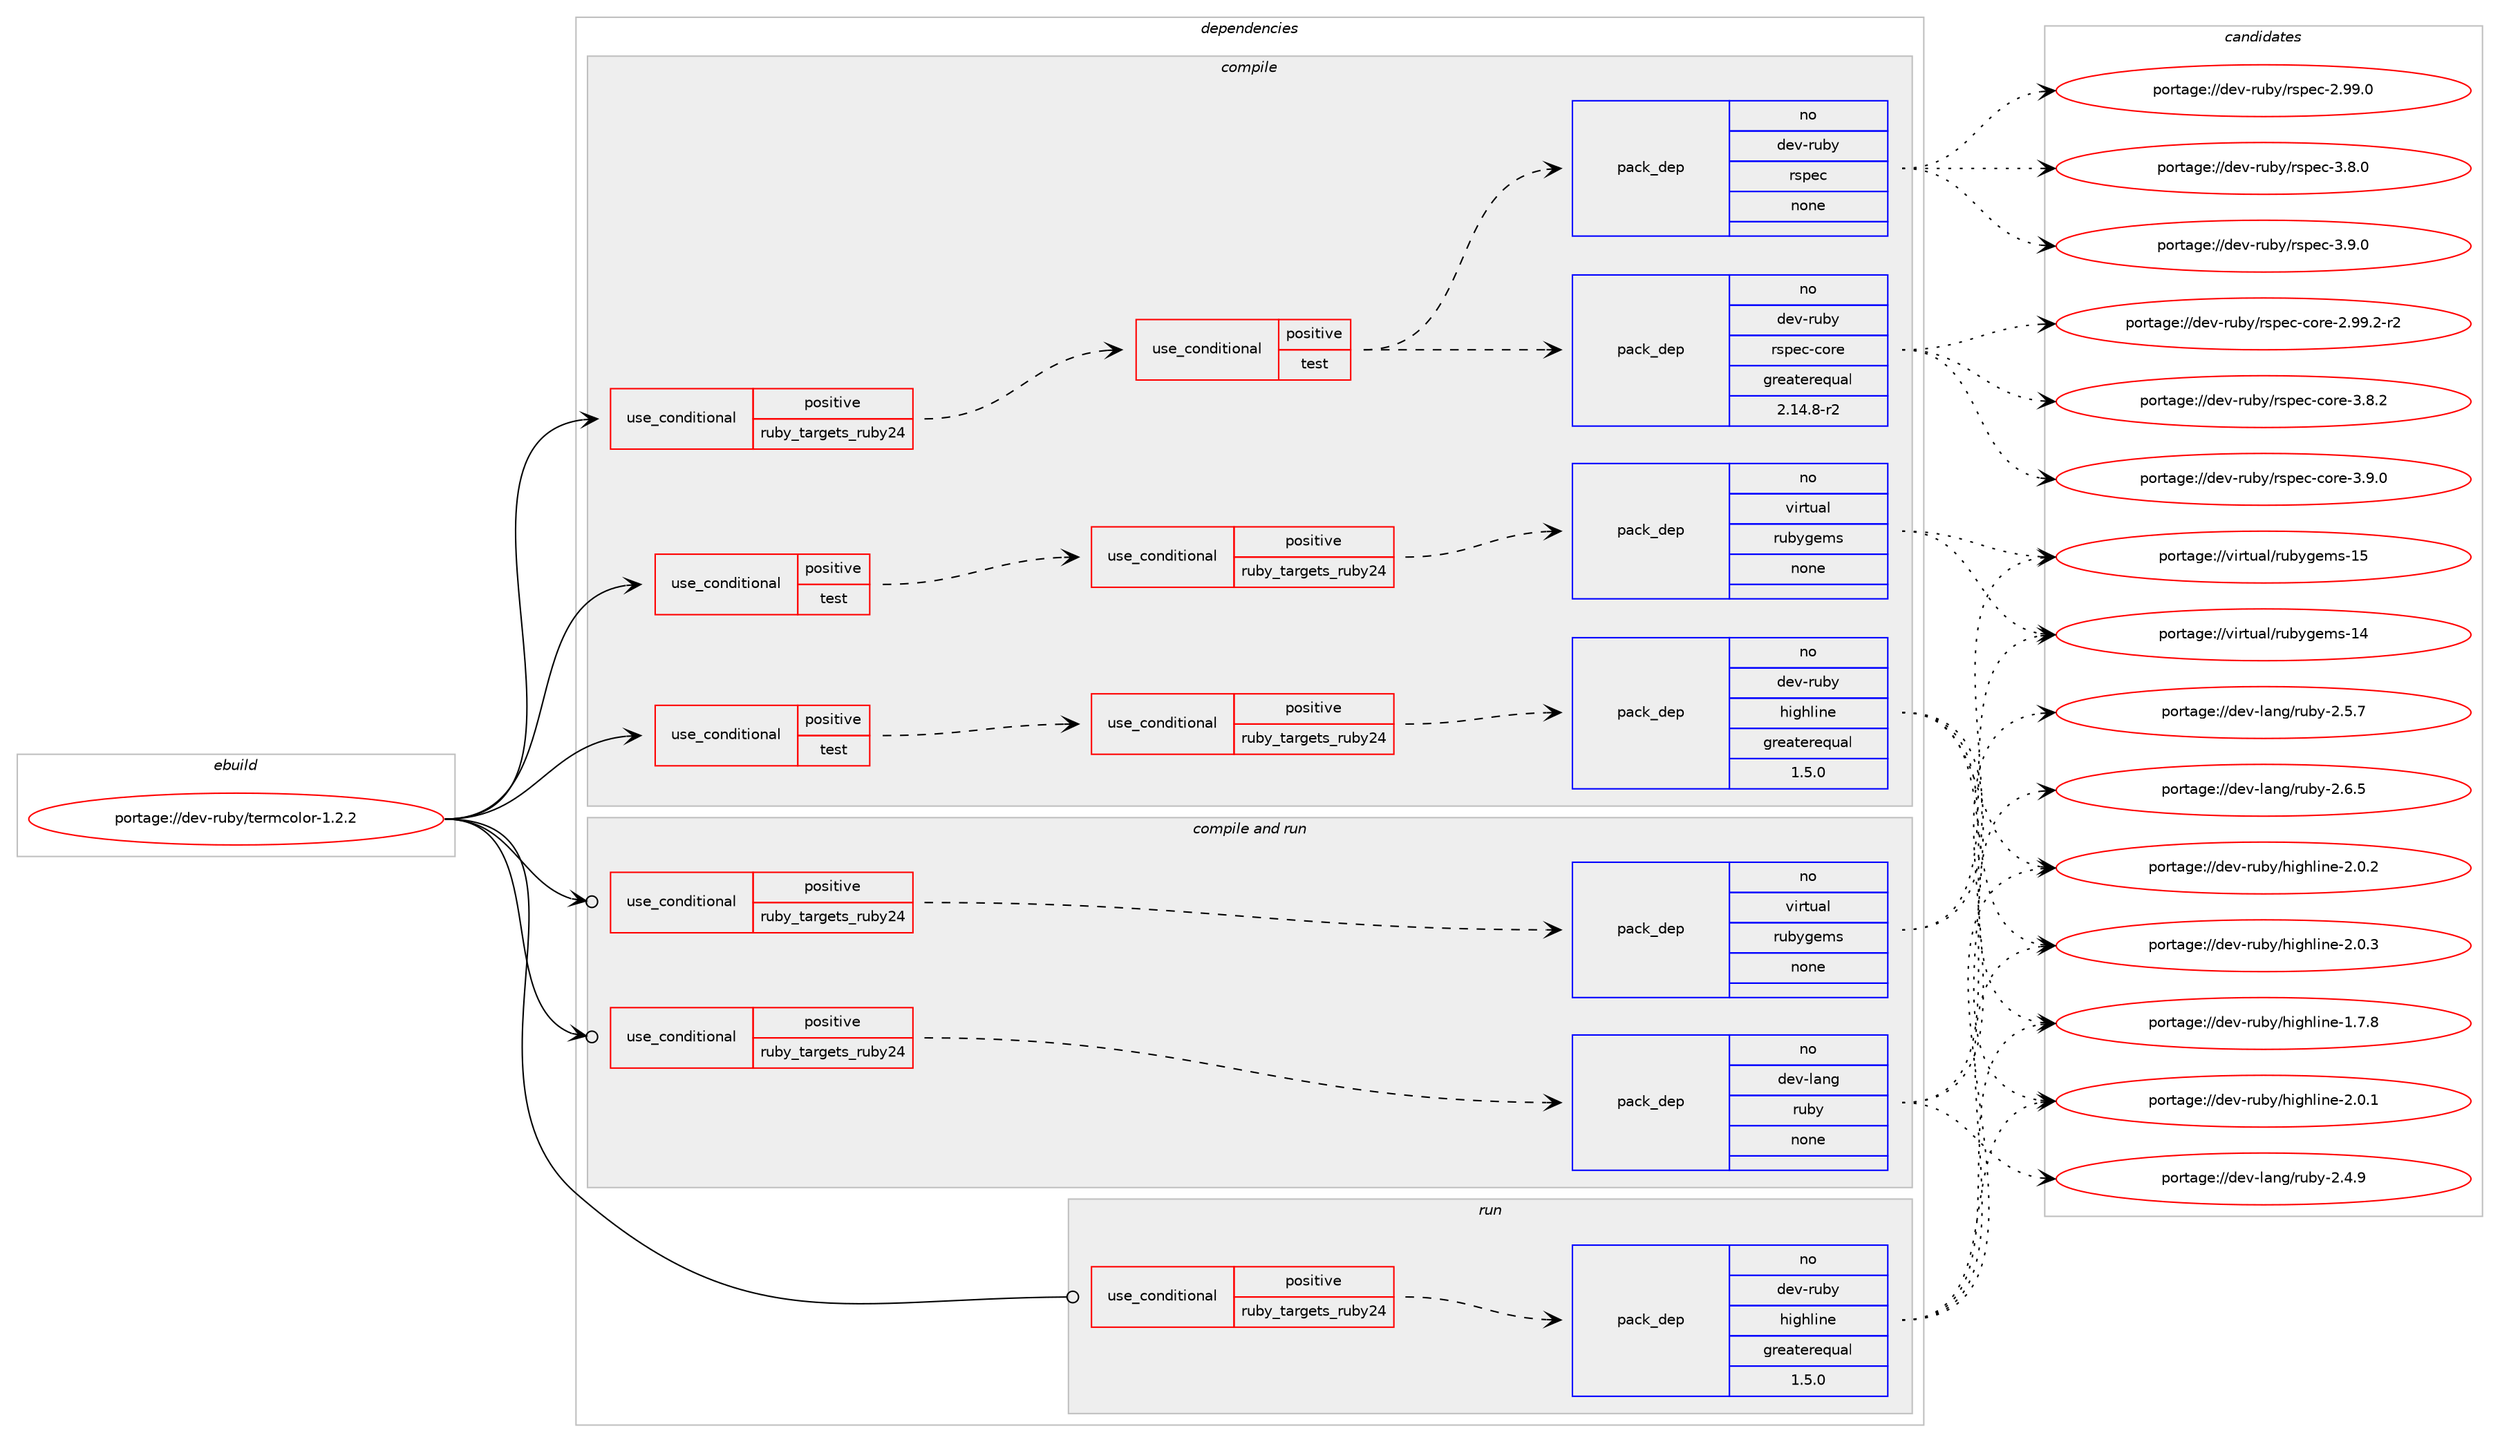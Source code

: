 digraph prolog {

# *************
# Graph options
# *************

newrank=true;
concentrate=true;
compound=true;
graph [rankdir=LR,fontname=Helvetica,fontsize=10,ranksep=1.5];#, ranksep=2.5, nodesep=0.2];
edge  [arrowhead=vee];
node  [fontname=Helvetica,fontsize=10];

# **********
# The ebuild
# **********

subgraph cluster_leftcol {
color=gray;
rank=same;
label=<<i>ebuild</i>>;
id [label="portage://dev-ruby/termcolor-1.2.2", color=red, width=4, href="../dev-ruby/termcolor-1.2.2.svg"];
}

# ****************
# The dependencies
# ****************

subgraph cluster_midcol {
color=gray;
label=<<i>dependencies</i>>;
subgraph cluster_compile {
fillcolor="#eeeeee";
style=filled;
label=<<i>compile</i>>;
subgraph cond67641 {
dependency252203 [label=<<TABLE BORDER="0" CELLBORDER="1" CELLSPACING="0" CELLPADDING="4"><TR><TD ROWSPAN="3" CELLPADDING="10">use_conditional</TD></TR><TR><TD>positive</TD></TR><TR><TD>ruby_targets_ruby24</TD></TR></TABLE>>, shape=none, color=red];
subgraph cond67642 {
dependency252204 [label=<<TABLE BORDER="0" CELLBORDER="1" CELLSPACING="0" CELLPADDING="4"><TR><TD ROWSPAN="3" CELLPADDING="10">use_conditional</TD></TR><TR><TD>positive</TD></TR><TR><TD>test</TD></TR></TABLE>>, shape=none, color=red];
subgraph pack181003 {
dependency252205 [label=<<TABLE BORDER="0" CELLBORDER="1" CELLSPACING="0" CELLPADDING="4" WIDTH="220"><TR><TD ROWSPAN="6" CELLPADDING="30">pack_dep</TD></TR><TR><TD WIDTH="110">no</TD></TR><TR><TD>dev-ruby</TD></TR><TR><TD>rspec</TD></TR><TR><TD>none</TD></TR><TR><TD></TD></TR></TABLE>>, shape=none, color=blue];
}
dependency252204:e -> dependency252205:w [weight=20,style="dashed",arrowhead="vee"];
subgraph pack181004 {
dependency252206 [label=<<TABLE BORDER="0" CELLBORDER="1" CELLSPACING="0" CELLPADDING="4" WIDTH="220"><TR><TD ROWSPAN="6" CELLPADDING="30">pack_dep</TD></TR><TR><TD WIDTH="110">no</TD></TR><TR><TD>dev-ruby</TD></TR><TR><TD>rspec-core</TD></TR><TR><TD>greaterequal</TD></TR><TR><TD>2.14.8-r2</TD></TR></TABLE>>, shape=none, color=blue];
}
dependency252204:e -> dependency252206:w [weight=20,style="dashed",arrowhead="vee"];
}
dependency252203:e -> dependency252204:w [weight=20,style="dashed",arrowhead="vee"];
}
id:e -> dependency252203:w [weight=20,style="solid",arrowhead="vee"];
subgraph cond67643 {
dependency252207 [label=<<TABLE BORDER="0" CELLBORDER="1" CELLSPACING="0" CELLPADDING="4"><TR><TD ROWSPAN="3" CELLPADDING="10">use_conditional</TD></TR><TR><TD>positive</TD></TR><TR><TD>test</TD></TR></TABLE>>, shape=none, color=red];
subgraph cond67644 {
dependency252208 [label=<<TABLE BORDER="0" CELLBORDER="1" CELLSPACING="0" CELLPADDING="4"><TR><TD ROWSPAN="3" CELLPADDING="10">use_conditional</TD></TR><TR><TD>positive</TD></TR><TR><TD>ruby_targets_ruby24</TD></TR></TABLE>>, shape=none, color=red];
subgraph pack181005 {
dependency252209 [label=<<TABLE BORDER="0" CELLBORDER="1" CELLSPACING="0" CELLPADDING="4" WIDTH="220"><TR><TD ROWSPAN="6" CELLPADDING="30">pack_dep</TD></TR><TR><TD WIDTH="110">no</TD></TR><TR><TD>dev-ruby</TD></TR><TR><TD>highline</TD></TR><TR><TD>greaterequal</TD></TR><TR><TD>1.5.0</TD></TR></TABLE>>, shape=none, color=blue];
}
dependency252208:e -> dependency252209:w [weight=20,style="dashed",arrowhead="vee"];
}
dependency252207:e -> dependency252208:w [weight=20,style="dashed",arrowhead="vee"];
}
id:e -> dependency252207:w [weight=20,style="solid",arrowhead="vee"];
subgraph cond67645 {
dependency252210 [label=<<TABLE BORDER="0" CELLBORDER="1" CELLSPACING="0" CELLPADDING="4"><TR><TD ROWSPAN="3" CELLPADDING="10">use_conditional</TD></TR><TR><TD>positive</TD></TR><TR><TD>test</TD></TR></TABLE>>, shape=none, color=red];
subgraph cond67646 {
dependency252211 [label=<<TABLE BORDER="0" CELLBORDER="1" CELLSPACING="0" CELLPADDING="4"><TR><TD ROWSPAN="3" CELLPADDING="10">use_conditional</TD></TR><TR><TD>positive</TD></TR><TR><TD>ruby_targets_ruby24</TD></TR></TABLE>>, shape=none, color=red];
subgraph pack181006 {
dependency252212 [label=<<TABLE BORDER="0" CELLBORDER="1" CELLSPACING="0" CELLPADDING="4" WIDTH="220"><TR><TD ROWSPAN="6" CELLPADDING="30">pack_dep</TD></TR><TR><TD WIDTH="110">no</TD></TR><TR><TD>virtual</TD></TR><TR><TD>rubygems</TD></TR><TR><TD>none</TD></TR><TR><TD></TD></TR></TABLE>>, shape=none, color=blue];
}
dependency252211:e -> dependency252212:w [weight=20,style="dashed",arrowhead="vee"];
}
dependency252210:e -> dependency252211:w [weight=20,style="dashed",arrowhead="vee"];
}
id:e -> dependency252210:w [weight=20,style="solid",arrowhead="vee"];
}
subgraph cluster_compileandrun {
fillcolor="#eeeeee";
style=filled;
label=<<i>compile and run</i>>;
subgraph cond67647 {
dependency252213 [label=<<TABLE BORDER="0" CELLBORDER="1" CELLSPACING="0" CELLPADDING="4"><TR><TD ROWSPAN="3" CELLPADDING="10">use_conditional</TD></TR><TR><TD>positive</TD></TR><TR><TD>ruby_targets_ruby24</TD></TR></TABLE>>, shape=none, color=red];
subgraph pack181007 {
dependency252214 [label=<<TABLE BORDER="0" CELLBORDER="1" CELLSPACING="0" CELLPADDING="4" WIDTH="220"><TR><TD ROWSPAN="6" CELLPADDING="30">pack_dep</TD></TR><TR><TD WIDTH="110">no</TD></TR><TR><TD>dev-lang</TD></TR><TR><TD>ruby</TD></TR><TR><TD>none</TD></TR><TR><TD></TD></TR></TABLE>>, shape=none, color=blue];
}
dependency252213:e -> dependency252214:w [weight=20,style="dashed",arrowhead="vee"];
}
id:e -> dependency252213:w [weight=20,style="solid",arrowhead="odotvee"];
subgraph cond67648 {
dependency252215 [label=<<TABLE BORDER="0" CELLBORDER="1" CELLSPACING="0" CELLPADDING="4"><TR><TD ROWSPAN="3" CELLPADDING="10">use_conditional</TD></TR><TR><TD>positive</TD></TR><TR><TD>ruby_targets_ruby24</TD></TR></TABLE>>, shape=none, color=red];
subgraph pack181008 {
dependency252216 [label=<<TABLE BORDER="0" CELLBORDER="1" CELLSPACING="0" CELLPADDING="4" WIDTH="220"><TR><TD ROWSPAN="6" CELLPADDING="30">pack_dep</TD></TR><TR><TD WIDTH="110">no</TD></TR><TR><TD>virtual</TD></TR><TR><TD>rubygems</TD></TR><TR><TD>none</TD></TR><TR><TD></TD></TR></TABLE>>, shape=none, color=blue];
}
dependency252215:e -> dependency252216:w [weight=20,style="dashed",arrowhead="vee"];
}
id:e -> dependency252215:w [weight=20,style="solid",arrowhead="odotvee"];
}
subgraph cluster_run {
fillcolor="#eeeeee";
style=filled;
label=<<i>run</i>>;
subgraph cond67649 {
dependency252217 [label=<<TABLE BORDER="0" CELLBORDER="1" CELLSPACING="0" CELLPADDING="4"><TR><TD ROWSPAN="3" CELLPADDING="10">use_conditional</TD></TR><TR><TD>positive</TD></TR><TR><TD>ruby_targets_ruby24</TD></TR></TABLE>>, shape=none, color=red];
subgraph pack181009 {
dependency252218 [label=<<TABLE BORDER="0" CELLBORDER="1" CELLSPACING="0" CELLPADDING="4" WIDTH="220"><TR><TD ROWSPAN="6" CELLPADDING="30">pack_dep</TD></TR><TR><TD WIDTH="110">no</TD></TR><TR><TD>dev-ruby</TD></TR><TR><TD>highline</TD></TR><TR><TD>greaterequal</TD></TR><TR><TD>1.5.0</TD></TR></TABLE>>, shape=none, color=blue];
}
dependency252217:e -> dependency252218:w [weight=20,style="dashed",arrowhead="vee"];
}
id:e -> dependency252217:w [weight=20,style="solid",arrowhead="odot"];
}
}

# **************
# The candidates
# **************

subgraph cluster_choices {
rank=same;
color=gray;
label=<<i>candidates</i>>;

subgraph choice181003 {
color=black;
nodesep=1;
choiceportage1001011184511411798121471141151121019945504657574648 [label="portage://dev-ruby/rspec-2.99.0", color=red, width=4,href="../dev-ruby/rspec-2.99.0.svg"];
choiceportage10010111845114117981214711411511210199455146564648 [label="portage://dev-ruby/rspec-3.8.0", color=red, width=4,href="../dev-ruby/rspec-3.8.0.svg"];
choiceportage10010111845114117981214711411511210199455146574648 [label="portage://dev-ruby/rspec-3.9.0", color=red, width=4,href="../dev-ruby/rspec-3.9.0.svg"];
dependency252205:e -> choiceportage1001011184511411798121471141151121019945504657574648:w [style=dotted,weight="100"];
dependency252205:e -> choiceportage10010111845114117981214711411511210199455146564648:w [style=dotted,weight="100"];
dependency252205:e -> choiceportage10010111845114117981214711411511210199455146574648:w [style=dotted,weight="100"];
}
subgraph choice181004 {
color=black;
nodesep=1;
choiceportage100101118451141179812147114115112101994599111114101455046575746504511450 [label="portage://dev-ruby/rspec-core-2.99.2-r2", color=red, width=4,href="../dev-ruby/rspec-core-2.99.2-r2.svg"];
choiceportage100101118451141179812147114115112101994599111114101455146564650 [label="portage://dev-ruby/rspec-core-3.8.2", color=red, width=4,href="../dev-ruby/rspec-core-3.8.2.svg"];
choiceportage100101118451141179812147114115112101994599111114101455146574648 [label="portage://dev-ruby/rspec-core-3.9.0", color=red, width=4,href="../dev-ruby/rspec-core-3.9.0.svg"];
dependency252206:e -> choiceportage100101118451141179812147114115112101994599111114101455046575746504511450:w [style=dotted,weight="100"];
dependency252206:e -> choiceportage100101118451141179812147114115112101994599111114101455146564650:w [style=dotted,weight="100"];
dependency252206:e -> choiceportage100101118451141179812147114115112101994599111114101455146574648:w [style=dotted,weight="100"];
}
subgraph choice181005 {
color=black;
nodesep=1;
choiceportage100101118451141179812147104105103104108105110101454946554656 [label="portage://dev-ruby/highline-1.7.8", color=red, width=4,href="../dev-ruby/highline-1.7.8.svg"];
choiceportage100101118451141179812147104105103104108105110101455046484649 [label="portage://dev-ruby/highline-2.0.1", color=red, width=4,href="../dev-ruby/highline-2.0.1.svg"];
choiceportage100101118451141179812147104105103104108105110101455046484650 [label="portage://dev-ruby/highline-2.0.2", color=red, width=4,href="../dev-ruby/highline-2.0.2.svg"];
choiceportage100101118451141179812147104105103104108105110101455046484651 [label="portage://dev-ruby/highline-2.0.3", color=red, width=4,href="../dev-ruby/highline-2.0.3.svg"];
dependency252209:e -> choiceportage100101118451141179812147104105103104108105110101454946554656:w [style=dotted,weight="100"];
dependency252209:e -> choiceportage100101118451141179812147104105103104108105110101455046484649:w [style=dotted,weight="100"];
dependency252209:e -> choiceportage100101118451141179812147104105103104108105110101455046484650:w [style=dotted,weight="100"];
dependency252209:e -> choiceportage100101118451141179812147104105103104108105110101455046484651:w [style=dotted,weight="100"];
}
subgraph choice181006 {
color=black;
nodesep=1;
choiceportage118105114116117971084711411798121103101109115454952 [label="portage://virtual/rubygems-14", color=red, width=4,href="../virtual/rubygems-14.svg"];
choiceportage118105114116117971084711411798121103101109115454953 [label="portage://virtual/rubygems-15", color=red, width=4,href="../virtual/rubygems-15.svg"];
dependency252212:e -> choiceportage118105114116117971084711411798121103101109115454952:w [style=dotted,weight="100"];
dependency252212:e -> choiceportage118105114116117971084711411798121103101109115454953:w [style=dotted,weight="100"];
}
subgraph choice181007 {
color=black;
nodesep=1;
choiceportage10010111845108971101034711411798121455046524657 [label="portage://dev-lang/ruby-2.4.9", color=red, width=4,href="../dev-lang/ruby-2.4.9.svg"];
choiceportage10010111845108971101034711411798121455046534655 [label="portage://dev-lang/ruby-2.5.7", color=red, width=4,href="../dev-lang/ruby-2.5.7.svg"];
choiceportage10010111845108971101034711411798121455046544653 [label="portage://dev-lang/ruby-2.6.5", color=red, width=4,href="../dev-lang/ruby-2.6.5.svg"];
dependency252214:e -> choiceportage10010111845108971101034711411798121455046524657:w [style=dotted,weight="100"];
dependency252214:e -> choiceportage10010111845108971101034711411798121455046534655:w [style=dotted,weight="100"];
dependency252214:e -> choiceportage10010111845108971101034711411798121455046544653:w [style=dotted,weight="100"];
}
subgraph choice181008 {
color=black;
nodesep=1;
choiceportage118105114116117971084711411798121103101109115454952 [label="portage://virtual/rubygems-14", color=red, width=4,href="../virtual/rubygems-14.svg"];
choiceportage118105114116117971084711411798121103101109115454953 [label="portage://virtual/rubygems-15", color=red, width=4,href="../virtual/rubygems-15.svg"];
dependency252216:e -> choiceportage118105114116117971084711411798121103101109115454952:w [style=dotted,weight="100"];
dependency252216:e -> choiceportage118105114116117971084711411798121103101109115454953:w [style=dotted,weight="100"];
}
subgraph choice181009 {
color=black;
nodesep=1;
choiceportage100101118451141179812147104105103104108105110101454946554656 [label="portage://dev-ruby/highline-1.7.8", color=red, width=4,href="../dev-ruby/highline-1.7.8.svg"];
choiceportage100101118451141179812147104105103104108105110101455046484649 [label="portage://dev-ruby/highline-2.0.1", color=red, width=4,href="../dev-ruby/highline-2.0.1.svg"];
choiceportage100101118451141179812147104105103104108105110101455046484650 [label="portage://dev-ruby/highline-2.0.2", color=red, width=4,href="../dev-ruby/highline-2.0.2.svg"];
choiceportage100101118451141179812147104105103104108105110101455046484651 [label="portage://dev-ruby/highline-2.0.3", color=red, width=4,href="../dev-ruby/highline-2.0.3.svg"];
dependency252218:e -> choiceportage100101118451141179812147104105103104108105110101454946554656:w [style=dotted,weight="100"];
dependency252218:e -> choiceportage100101118451141179812147104105103104108105110101455046484649:w [style=dotted,weight="100"];
dependency252218:e -> choiceportage100101118451141179812147104105103104108105110101455046484650:w [style=dotted,weight="100"];
dependency252218:e -> choiceportage100101118451141179812147104105103104108105110101455046484651:w [style=dotted,weight="100"];
}
}

}

